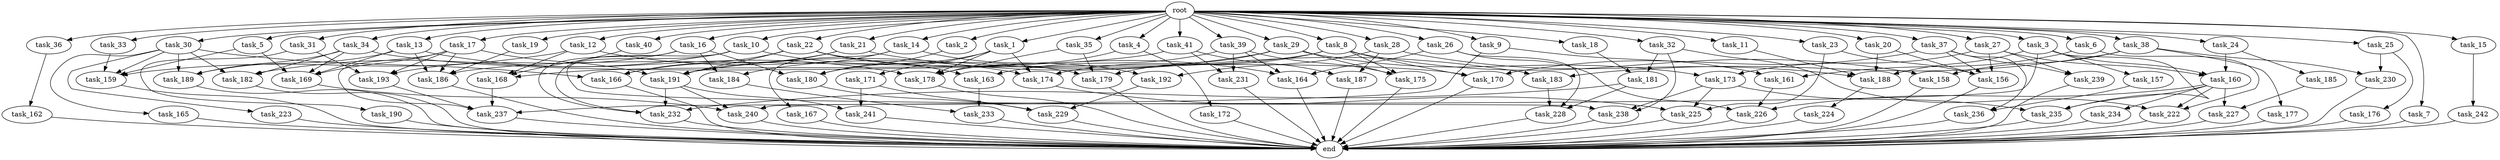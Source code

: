digraph G {
  task_162 [size="773094113.280000"];
  task_189 [size="24137716203.520000"];
  task_240 [size="11424613007.360001"];
  task_15 [size="10.240000"];
  task_229 [size="12111807774.719999"];
  task_161 [size="8589934592.000000"];
  task_9 [size="10.240000"];
  task_163 [size="3865470566.400000"];
  task_183 [size="9706626088.960001"];
  task_4 [size="10.240000"];
  task_179 [size="16320875724.800001"];
  task_20 [size="10.240000"];
  task_166 [size="14860586844.160000"];
  task_13 [size="10.240000"];
  task_14 [size="10.240000"];
  task_174 [size="16320875724.800001"];
  task_32 [size="10.240000"];
  task_3 [size="10.240000"];
  task_159 [size="23278722744.320000"];
  task_192 [size="2491081031.680000"];
  task_5 [size="10.240000"];
  task_169 [size="29463475650.560001"];
  task_180 [size="12025908428.800001"];
  task_185 [size="773094113.280000"];
  task_156 [size="26542897889.279999"];
  task_231 [size="6184752906.240000"];
  task_26 [size="10.240000"];
  task_28 [size="10.240000"];
  task_158 [size="11166914969.600000"];
  task_41 [size="10.240000"];
  task_233 [size="5841155522.560000"];
  task_2 [size="10.240000"];
  task_186 [size="26714696581.119999"];
  task_172 [size="6957847019.520000"];
  task_7 [size="10.240000"];
  task_176 [size="3092376453.120000"];
  task_25 [size="10.240000"];
  task_40 [size="10.240000"];
  task_222 [size="14087492730.880001"];
  task_31 [size="10.240000"];
  task_188 [size="11081015623.680000"];
  task_232 [size="20014547599.360001"];
  task_191 [size="20186346291.200001"];
  task_23 [size="10.240000"];
  task_165 [size="8589934592.000000"];
  task_238 [size="17179869184.000000"];
  task_193 [size="11424613007.360001"];
  task_237 [size="13486197309.440001"];
  task_224 [size="1374389534.720000"];
  task_29 [size="10.240000"];
  task_1 [size="10.240000"];
  task_173 [size="13915694039.040001"];
  task_236 [size="8589934592.000000"];
  task_223 [size="8589934592.000000"];
  task_184 [size="3435973836.800000"];
  task_24 [size="10.240000"];
  task_18 [size="10.240000"];
  task_167 [size="343597383.680000"];
  task_226 [size="19585050869.760002"];
  task_242 [size="6957847019.520000"];
  task_170 [size="19413252177.920002"];
  task_157 [size="3092376453.120000"];
  task_12 [size="10.240000"];
  task_230 [size="7301444403.200000"];
  task_22 [size="10.240000"];
  task_19 [size="10.240000"];
  task_168 [size="9363028705.280001"];
  task_21 [size="10.240000"];
  task_177 [size="4209067950.080000"];
  task_164 [size="9363028705.280001"];
  task_16 [size="10.240000"];
  task_30 [size="10.240000"];
  task_39 [size="10.240000"];
  task_8 [size="10.240000"];
  task_34 [size="10.240000"];
  root [size="0.000000"];
  task_17 [size="10.240000"];
  end [size="0.000000"];
  task_178 [size="24910810316.799999"];
  task_10 [size="10.240000"];
  task_27 [size="10.240000"];
  task_182 [size="24137716203.520000"];
  task_175 [size="17008070492.160000"];
  task_6 [size="10.240000"];
  task_37 [size="10.240000"];
  task_35 [size="10.240000"];
  task_33 [size="10.240000"];
  task_241 [size="2748779069.440000"];
  task_225 [size="18296560680.959999"];
  task_239 [size="12455405158.400000"];
  task_228 [size="21045339750.400002"];
  task_38 [size="10.240000"];
  task_234 [size="5497558138.880000"];
  task_181 [size="5239860101.120000"];
  task_190 [size="1374389534.720000"];
  task_171 [size="8589934592.000000"];
  task_187 [size="5239860101.120000"];
  task_11 [size="10.240000"];
  task_227 [size="6871947673.600000"];
  task_36 [size="10.240000"];
  task_235 [size="14087492730.880001"];
  task_160 [size="10823317585.920000"];

  task_162 -> end [size="1.000000"];
  task_189 -> end [size="1.000000"];
  task_240 -> end [size="1.000000"];
  task_15 -> task_242 [size="679477248.000000"];
  task_229 -> end [size="1.000000"];
  task_161 -> task_226 [size="838860800.000000"];
  task_9 -> task_237 [size="301989888.000000"];
  task_9 -> task_161 [size="301989888.000000"];
  task_163 -> task_233 [size="33554432.000000"];
  task_183 -> task_228 [size="838860800.000000"];
  task_4 -> task_178 [size="679477248.000000"];
  task_4 -> task_172 [size="679477248.000000"];
  task_179 -> end [size="1.000000"];
  task_20 -> task_188 [size="536870912.000000"];
  task_20 -> task_156 [size="536870912.000000"];
  task_166 -> end [size="1.000000"];
  task_13 -> task_178 [size="838860800.000000"];
  task_13 -> task_186 [size="838860800.000000"];
  task_13 -> task_169 [size="838860800.000000"];
  task_13 -> task_189 [size="838860800.000000"];
  task_14 -> task_167 [size="33554432.000000"];
  task_14 -> task_192 [size="33554432.000000"];
  task_14 -> task_184 [size="33554432.000000"];
  task_174 -> task_225 [size="411041792.000000"];
  task_32 -> task_181 [size="301989888.000000"];
  task_32 -> task_222 [size="301989888.000000"];
  task_32 -> task_238 [size="301989888.000000"];
  task_3 -> task_157 [size="301989888.000000"];
  task_3 -> task_235 [size="301989888.000000"];
  task_3 -> task_160 [size="301989888.000000"];
  task_3 -> task_188 [size="301989888.000000"];
  task_3 -> task_240 [size="301989888.000000"];
  task_159 -> end [size="1.000000"];
  task_192 -> task_229 [size="838860800.000000"];
  task_5 -> task_159 [size="679477248.000000"];
  task_5 -> task_169 [size="679477248.000000"];
  task_169 -> task_240 [size="679477248.000000"];
  task_180 -> task_229 [size="209715200.000000"];
  task_185 -> task_227 [size="134217728.000000"];
  task_156 -> end [size="1.000000"];
  task_231 -> end [size="1.000000"];
  task_26 -> task_228 [size="536870912.000000"];
  task_26 -> task_226 [size="536870912.000000"];
  task_26 -> task_164 [size="536870912.000000"];
  task_28 -> task_188 [size="209715200.000000"];
  task_28 -> task_192 [size="209715200.000000"];
  task_28 -> task_187 [size="209715200.000000"];
  task_158 -> end [size="1.000000"];
  task_41 -> task_168 [size="301989888.000000"];
  task_41 -> task_231 [size="301989888.000000"];
  task_41 -> task_187 [size="301989888.000000"];
  task_233 -> end [size="1.000000"];
  task_2 -> task_180 [size="33554432.000000"];
  task_186 -> end [size="1.000000"];
  task_172 -> end [size="1.000000"];
  task_7 -> end [size="1.000000"];
  task_176 -> end [size="1.000000"];
  task_25 -> task_176 [size="301989888.000000"];
  task_25 -> task_230 [size="301989888.000000"];
  task_40 -> task_168 [size="536870912.000000"];
  task_222 -> end [size="1.000000"];
  task_31 -> task_190 [size="134217728.000000"];
  task_31 -> task_193 [size="134217728.000000"];
  task_188 -> task_224 [size="134217728.000000"];
  task_232 -> end [size="1.000000"];
  task_191 -> task_232 [size="134217728.000000"];
  task_191 -> task_241 [size="134217728.000000"];
  task_191 -> task_240 [size="134217728.000000"];
  task_23 -> task_225 [size="838860800.000000"];
  task_23 -> task_156 [size="838860800.000000"];
  task_165 -> end [size="1.000000"];
  task_238 -> end [size="1.000000"];
  task_193 -> task_237 [size="301989888.000000"];
  task_237 -> end [size="1.000000"];
  task_224 -> end [size="1.000000"];
  task_29 -> task_179 [size="679477248.000000"];
  task_29 -> task_191 [size="679477248.000000"];
  task_29 -> task_173 [size="679477248.000000"];
  task_29 -> task_175 [size="679477248.000000"];
  task_1 -> task_178 [size="838860800.000000"];
  task_1 -> task_180 [size="838860800.000000"];
  task_1 -> task_171 [size="838860800.000000"];
  task_1 -> task_174 [size="838860800.000000"];
  task_173 -> task_225 [size="536870912.000000"];
  task_173 -> task_235 [size="536870912.000000"];
  task_173 -> task_238 [size="536870912.000000"];
  task_236 -> end [size="1.000000"];
  task_223 -> end [size="1.000000"];
  task_184 -> task_233 [size="536870912.000000"];
  task_24 -> task_160 [size="75497472.000000"];
  task_24 -> task_185 [size="75497472.000000"];
  task_18 -> task_181 [size="209715200.000000"];
  task_167 -> end [size="1.000000"];
  task_226 -> end [size="1.000000"];
  task_242 -> end [size="1.000000"];
  task_170 -> end [size="1.000000"];
  task_157 -> task_236 [size="301989888.000000"];
  task_12 -> task_168 [size="75497472.000000"];
  task_12 -> task_159 [size="75497472.000000"];
  task_12 -> task_174 [size="75497472.000000"];
  task_230 -> end [size="1.000000"];
  task_22 -> task_164 [size="75497472.000000"];
  task_22 -> task_191 [size="75497472.000000"];
  task_22 -> task_166 [size="75497472.000000"];
  task_22 -> task_163 [size="75497472.000000"];
  task_19 -> task_186 [size="411041792.000000"];
  task_168 -> task_237 [size="33554432.000000"];
  task_21 -> task_183 [size="536870912.000000"];
  task_21 -> task_191 [size="536870912.000000"];
  task_21 -> task_166 [size="536870912.000000"];
  task_177 -> end [size="1.000000"];
  task_164 -> end [size="1.000000"];
  task_16 -> task_180 [size="301989888.000000"];
  task_16 -> task_232 [size="301989888.000000"];
  task_16 -> task_193 [size="301989888.000000"];
  task_16 -> task_184 [size="301989888.000000"];
  task_30 -> task_189 [size="838860800.000000"];
  task_30 -> task_165 [size="838860800.000000"];
  task_30 -> task_182 [size="838860800.000000"];
  task_30 -> task_223 [size="838860800.000000"];
  task_30 -> task_159 [size="838860800.000000"];
  task_30 -> task_166 [size="838860800.000000"];
  task_39 -> task_231 [size="301989888.000000"];
  task_39 -> task_164 [size="301989888.000000"];
  task_39 -> task_175 [size="301989888.000000"];
  task_39 -> task_163 [size="301989888.000000"];
  task_8 -> task_158 [size="679477248.000000"];
  task_8 -> task_186 [size="679477248.000000"];
  task_8 -> task_175 [size="679477248.000000"];
  task_8 -> task_174 [size="679477248.000000"];
  task_8 -> task_170 [size="679477248.000000"];
  task_34 -> task_189 [size="679477248.000000"];
  task_34 -> task_169 [size="679477248.000000"];
  task_34 -> task_182 [size="679477248.000000"];
  task_34 -> task_170 [size="679477248.000000"];
  root -> task_39 [size="1.000000"];
  root -> task_26 [size="1.000000"];
  root -> task_8 [size="1.000000"];
  root -> task_34 [size="1.000000"];
  root -> task_28 [size="1.000000"];
  root -> task_15 [size="1.000000"];
  root -> task_2 [size="1.000000"];
  root -> task_17 [size="1.000000"];
  root -> task_9 [size="1.000000"];
  root -> task_6 [size="1.000000"];
  root -> task_40 [size="1.000000"];
  root -> task_10 [size="1.000000"];
  root -> task_27 [size="1.000000"];
  root -> task_7 [size="1.000000"];
  root -> task_4 [size="1.000000"];
  root -> task_24 [size="1.000000"];
  root -> task_25 [size="1.000000"];
  root -> task_18 [size="1.000000"];
  root -> task_33 [size="1.000000"];
  root -> task_35 [size="1.000000"];
  root -> task_13 [size="1.000000"];
  root -> task_31 [size="1.000000"];
  root -> task_14 [size="1.000000"];
  root -> task_1 [size="1.000000"];
  root -> task_23 [size="1.000000"];
  root -> task_11 [size="1.000000"];
  root -> task_3 [size="1.000000"];
  root -> task_37 [size="1.000000"];
  root -> task_20 [size="1.000000"];
  root -> task_29 [size="1.000000"];
  root -> task_32 [size="1.000000"];
  root -> task_5 [size="1.000000"];
  root -> task_12 [size="1.000000"];
  root -> task_38 [size="1.000000"];
  root -> task_22 [size="1.000000"];
  root -> task_19 [size="1.000000"];
  root -> task_41 [size="1.000000"];
  root -> task_36 [size="1.000000"];
  root -> task_21 [size="1.000000"];
  root -> task_16 [size="1.000000"];
  root -> task_30 [size="1.000000"];
  task_17 -> task_186 [size="679477248.000000"];
  task_17 -> task_169 [size="679477248.000000"];
  task_17 -> task_191 [size="679477248.000000"];
  task_17 -> task_193 [size="679477248.000000"];
  task_17 -> task_237 [size="679477248.000000"];
  task_178 -> end [size="1.000000"];
  task_10 -> task_179 [size="838860800.000000"];
  task_10 -> task_232 [size="838860800.000000"];
  task_10 -> task_182 [size="838860800.000000"];
  task_10 -> task_238 [size="838860800.000000"];
  task_27 -> task_239 [size="679477248.000000"];
  task_27 -> task_156 [size="679477248.000000"];
  task_27 -> task_173 [size="679477248.000000"];
  task_27 -> task_160 [size="679477248.000000"];
  task_182 -> end [size="1.000000"];
  task_175 -> end [size="1.000000"];
  task_6 -> task_222 [size="536870912.000000"];
  task_6 -> task_161 [size="536870912.000000"];
  task_37 -> task_236 [size="536870912.000000"];
  task_37 -> task_156 [size="536870912.000000"];
  task_37 -> task_170 [size="536870912.000000"];
  task_37 -> task_239 [size="536870912.000000"];
  task_35 -> task_178 [size="75497472.000000"];
  task_35 -> task_179 [size="75497472.000000"];
  task_33 -> task_159 [size="679477248.000000"];
  task_241 -> end [size="1.000000"];
  task_225 -> end [size="1.000000"];
  task_239 -> end [size="1.000000"];
  task_228 -> end [size="1.000000"];
  task_38 -> task_158 [size="411041792.000000"];
  task_38 -> task_177 [size="411041792.000000"];
  task_38 -> task_230 [size="411041792.000000"];
  task_38 -> task_183 [size="411041792.000000"];
  task_234 -> end [size="1.000000"];
  task_181 -> task_228 [size="679477248.000000"];
  task_181 -> task_232 [size="679477248.000000"];
  task_190 -> end [size="1.000000"];
  task_171 -> task_229 [size="134217728.000000"];
  task_171 -> task_241 [size="134217728.000000"];
  task_187 -> end [size="1.000000"];
  task_11 -> task_188 [size="33554432.000000"];
  task_227 -> end [size="1.000000"];
  task_36 -> task_162 [size="75497472.000000"];
  task_235 -> end [size="1.000000"];
  task_160 -> task_222 [size="536870912.000000"];
  task_160 -> task_226 [size="536870912.000000"];
  task_160 -> task_227 [size="536870912.000000"];
  task_160 -> task_235 [size="536870912.000000"];
  task_160 -> task_234 [size="536870912.000000"];
}
